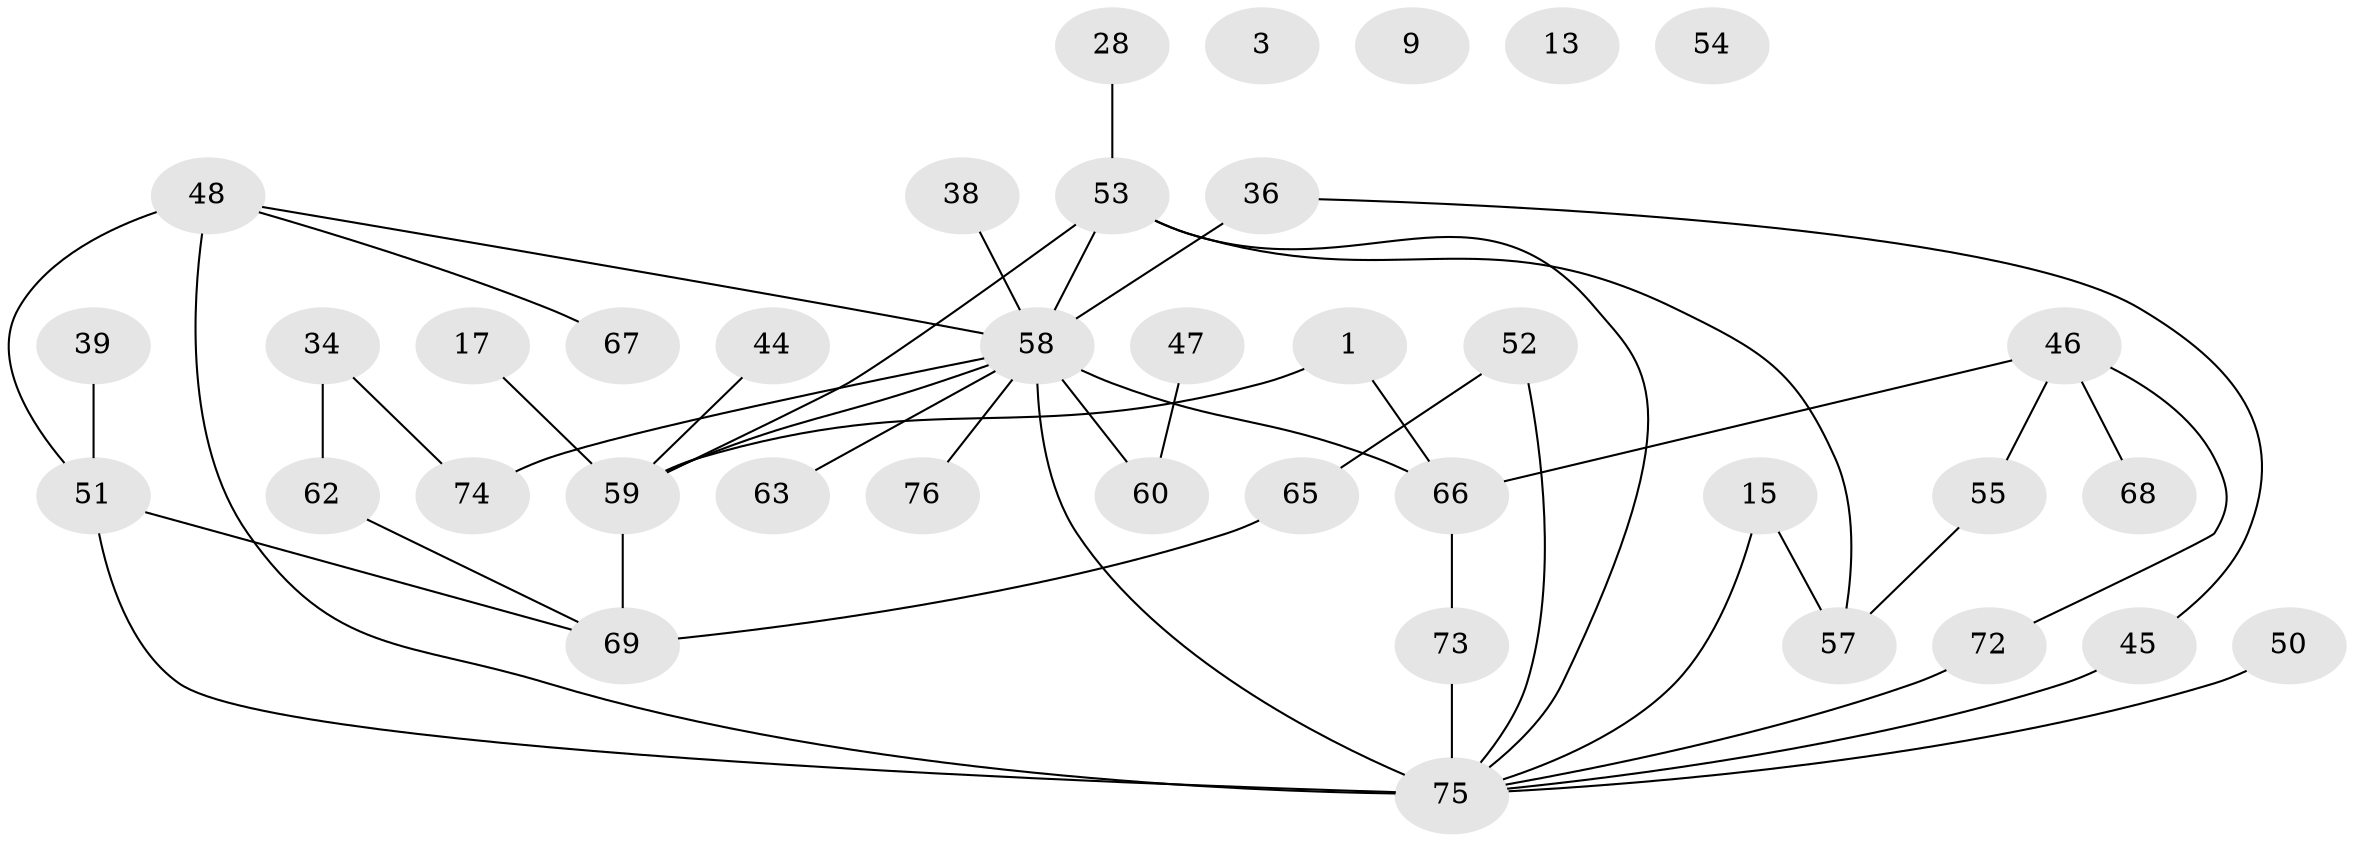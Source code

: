 // original degree distribution, {2: 0.3157894736842105, 0: 0.05263157894736842, 1: 0.15789473684210525, 7: 0.05263157894736842, 3: 0.17105263157894737, 4: 0.11842105263157894, 6: 0.06578947368421052, 5: 0.06578947368421052}
// Generated by graph-tools (version 1.1) at 2025/43/03/04/25 21:43:39]
// undirected, 38 vertices, 46 edges
graph export_dot {
graph [start="1"]
  node [color=gray90,style=filled];
  1;
  3;
  9;
  13;
  15 [super="+11"];
  17;
  28;
  34 [super="+4"];
  36 [super="+32"];
  38;
  39;
  44 [super="+18"];
  45 [super="+2+10"];
  46;
  47;
  48 [super="+43"];
  50;
  51;
  52 [super="+12"];
  53 [super="+33"];
  54;
  55;
  57;
  58 [super="+31+27+56+29"];
  59 [super="+25"];
  60;
  62;
  63;
  65;
  66 [super="+16+41"];
  67;
  68;
  69 [super="+21"];
  72;
  73 [super="+37+40+49+61"];
  74;
  75 [super="+35+71"];
  76;
  1 -- 66;
  1 -- 59;
  15 -- 57 [weight=2];
  15 -- 75;
  17 -- 59;
  28 -- 53;
  34 -- 62;
  34 -- 74;
  36 -- 58 [weight=2];
  36 -- 45;
  38 -- 58 [weight=2];
  39 -- 51;
  44 -- 59;
  45 -- 75;
  46 -- 55;
  46 -- 68;
  46 -- 72;
  46 -- 66;
  47 -- 60;
  48 -- 51 [weight=2];
  48 -- 67;
  48 -- 58;
  48 -- 75;
  50 -- 75;
  51 -- 69;
  51 -- 75 [weight=2];
  52 -- 65;
  52 -- 75;
  53 -- 59 [weight=3];
  53 -- 75 [weight=2];
  53 -- 57;
  53 -- 58;
  55 -- 57;
  58 -- 60;
  58 -- 76;
  58 -- 59 [weight=4];
  58 -- 66 [weight=5];
  58 -- 74;
  58 -- 63 [weight=2];
  58 -- 75 [weight=4];
  59 -- 69 [weight=2];
  62 -- 69;
  65 -- 69;
  66 -- 73 [weight=3];
  72 -- 75;
  73 -- 75 [weight=4];
}
